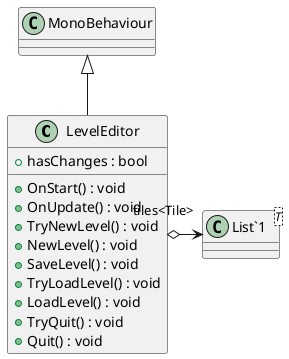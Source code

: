 @startuml
class LevelEditor {
    + hasChanges : bool
    + OnStart() : void
    + OnUpdate() : void
    + TryNewLevel() : void
    + NewLevel() : void
    + SaveLevel() : void
    + TryLoadLevel() : void
    + LoadLevel() : void
    + TryQuit() : void
    + Quit() : void
}
class "List`1"<T> {
}
MonoBehaviour <|-- LevelEditor
LevelEditor o-> "tiles<Tile>" "List`1"
@enduml
